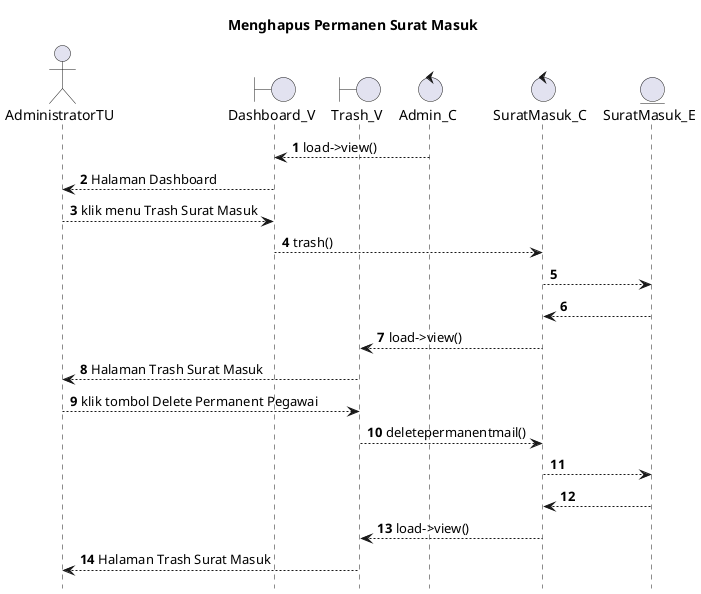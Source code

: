 @startuml

autonumber
hide footbox
title Menghapus Permanen Surat Masuk

Actor AdministratorTU
boundary Dashboard_V
boundary Trash_V
control Admin_C
control SuratMasuk_C
Entity SuratMasuk_E

Admin_C --> Dashboard_V: load->view()
Dashboard_V --> AdministratorTU: Halaman Dashboard
AdministratorTU --> Dashboard_V: klik menu Trash Surat Masuk
Dashboard_V --> SuratMasuk_C: trash()
SuratMasuk_C --> SuratMasuk_E:
    
    SuratMasuk_E --> SuratMasuk_C:
    SuratMasuk_C --> Trash_V: load->view()
    Trash_V --> AdministratorTU: Halaman Trash Surat Masuk

AdministratorTU --> Trash_V: klik tombol Delete Permanent Pegawai
Trash_V --> SuratMasuk_C: deletepermanentmail()
SuratMasuk_C --> SuratMasuk_E:
   
    SuratMasuk_E --> SuratMasuk_C:
    SuratMasuk_C --> Trash_V: load->view()
    Trash_V --> AdministratorTU: Halaman Trash Surat Masuk

@enduml